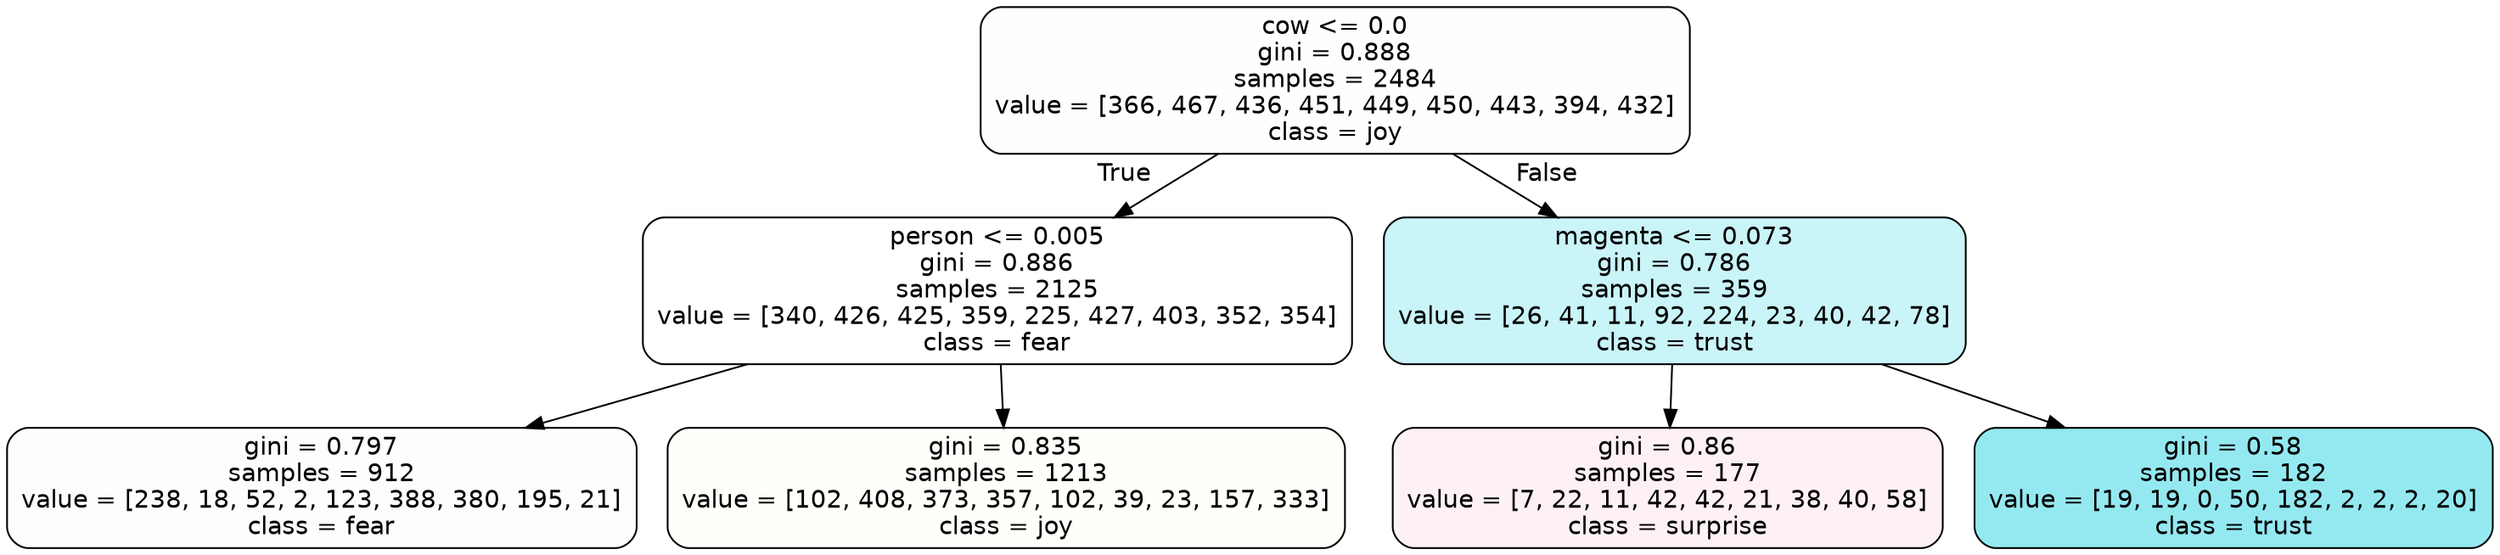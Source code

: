 digraph Tree {
node [shape=box, style="filled, rounded", color="black", fontname=helvetica] ;
edge [fontname=helvetica] ;
0 [label="cow <= 0.0\ngini = 0.888\nsamples = 2484\nvalue = [366, 467, 436, 451, 449, 450, 443, 394, 432]\nclass = joy", fillcolor="#d7e53901"] ;
1 [label="person <= 0.005\ngini = 0.886\nsamples = 2125\nvalue = [340, 426, 425, 359, 225, 427, 403, 352, 354]\nclass = fear", fillcolor="#3964e500"] ;
0 -> 1 [labeldistance=2.5, labelangle=45, headlabel="True"] ;
2 [label="gini = 0.797\nsamples = 912\nvalue = [238, 18, 52, 2, 123, 388, 380, 195, 21]\nclass = fear", fillcolor="#3964e502"] ;
1 -> 2 ;
3 [label="gini = 0.835\nsamples = 1213\nvalue = [102, 408, 373, 357, 102, 39, 23, 157, 333]\nclass = joy", fillcolor="#d7e53906"] ;
1 -> 3 ;
4 [label="magenta <= 0.073\ngini = 0.786\nsamples = 359\nvalue = [26, 41, 11, 92, 224, 23, 40, 42, 78]\nclass = trust", fillcolor="#39d7e545"] ;
0 -> 4 [labeldistance=2.5, labelangle=-45, headlabel="False"] ;
5 [label="gini = 0.86\nsamples = 177\nvalue = [7, 22, 11, 42, 42, 21, 38, 40, 58]\nclass = surprise", fillcolor="#e5396411"] ;
4 -> 5 ;
6 [label="gini = 0.58\nsamples = 182\nvalue = [19, 19, 0, 50, 182, 2, 2, 2, 20]\nclass = trust", fillcolor="#39d7e589"] ;
4 -> 6 ;
}